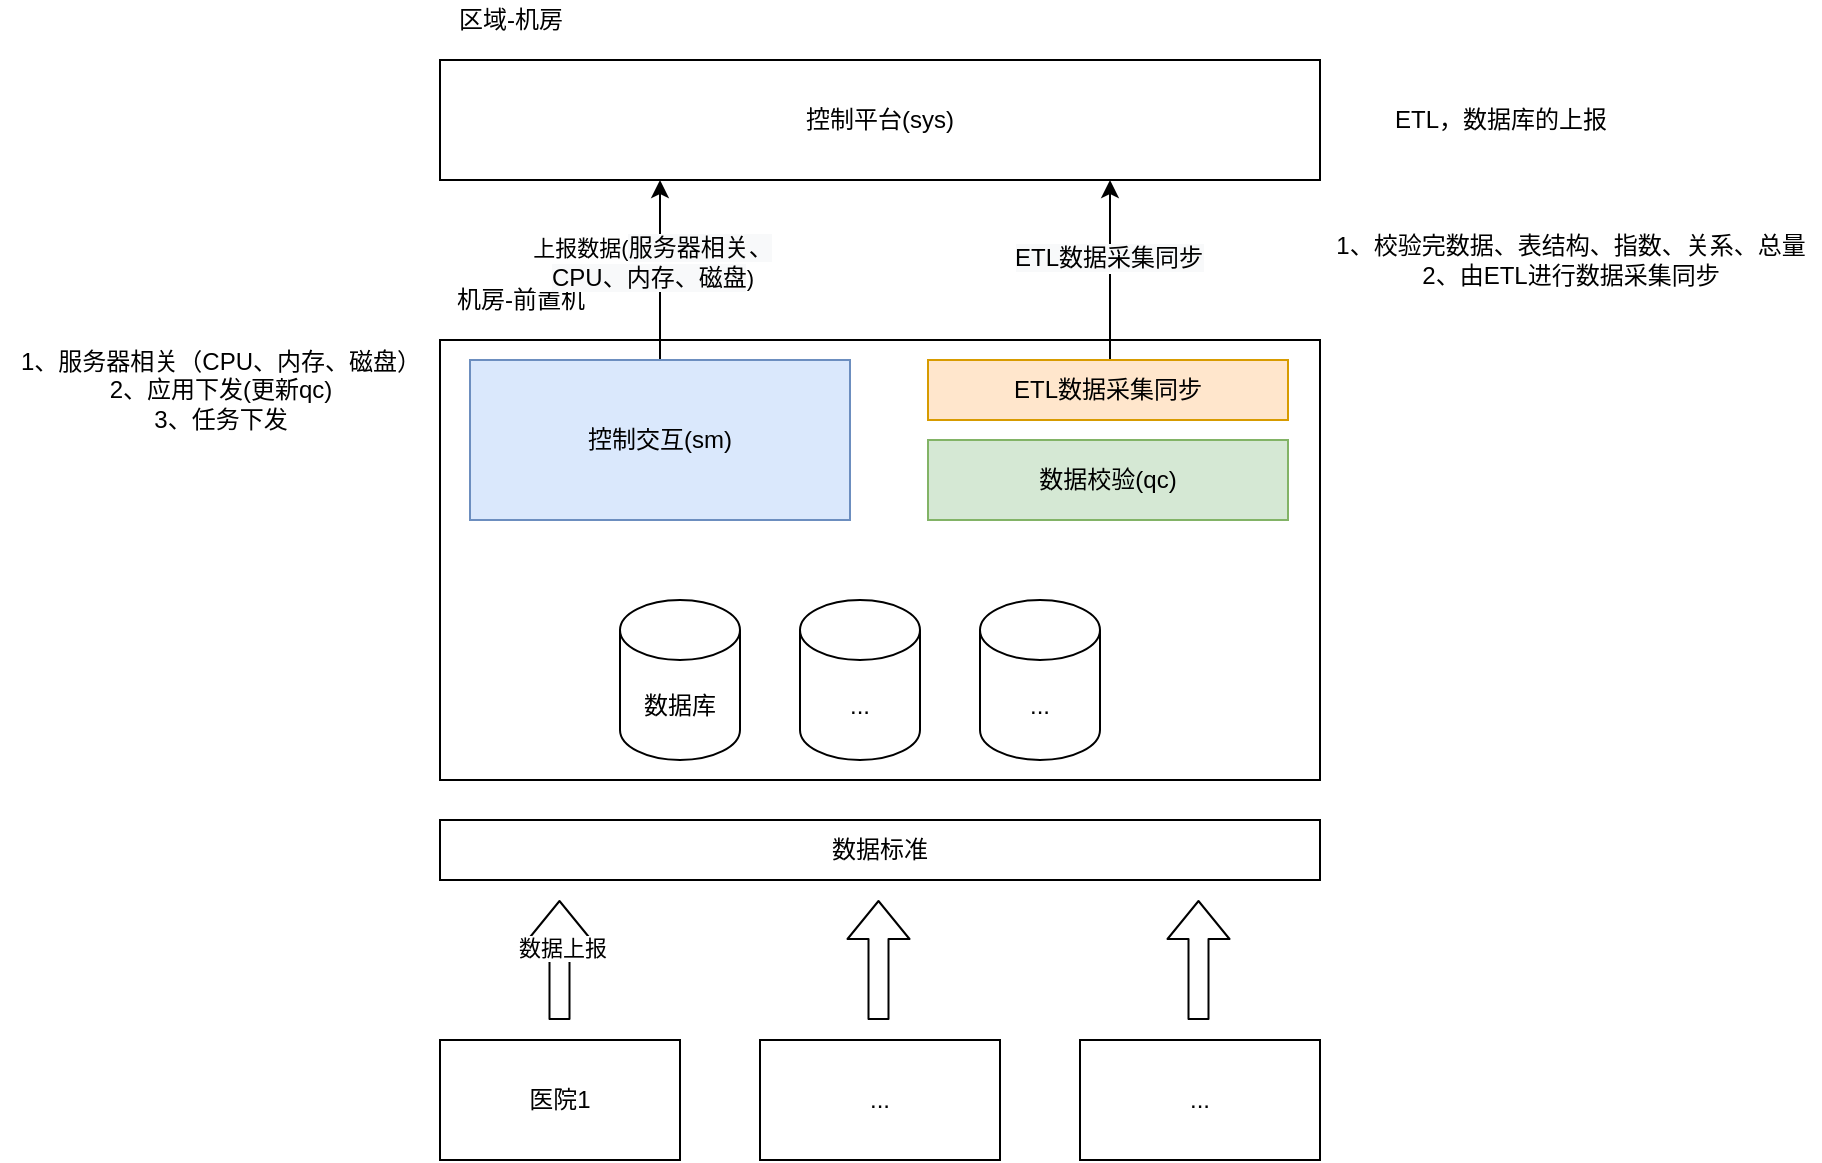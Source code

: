 <mxfile version="14.5.1" type="github">
  <diagram id="JC6YWZscYOxGdfwqXaaI" name="第 1 页">
    <mxGraphModel dx="1954" dy="771" grid="1" gridSize="10" guides="1" tooltips="1" connect="1" arrows="1" fold="1" page="1" pageScale="1" pageWidth="827" pageHeight="1169" math="0" shadow="0">
      <root>
        <mxCell id="0" />
        <mxCell id="1" parent="0" />
        <mxCell id="1J5CTIB7C7j0o6gfLWX4-8" value="" style="rounded=0;whiteSpace=wrap;html=1;" vertex="1" parent="1">
          <mxGeometry x="150" y="430" width="440" height="220" as="geometry" />
        </mxCell>
        <mxCell id="1J5CTIB7C7j0o6gfLWX4-48" style="edgeStyle=orthogonalEdgeStyle;rounded=0;orthogonalLoop=1;jettySize=auto;html=1;exitX=0.5;exitY=0;exitDx=0;exitDy=0;entryX=0.75;entryY=1;entryDx=0;entryDy=0;" edge="1" parent="1">
          <mxGeometry relative="1" as="geometry">
            <mxPoint x="489" y="460" as="sourcePoint" />
            <mxPoint x="485" y="350" as="targetPoint" />
            <Array as="points">
              <mxPoint x="485" y="460" />
            </Array>
          </mxGeometry>
        </mxCell>
        <mxCell id="1J5CTIB7C7j0o6gfLWX4-49" value="&lt;span style=&quot;font-size: 12px ; background-color: rgb(248 , 249 , 250)&quot;&gt;ETL数据采集同步&lt;/span&gt;" style="edgeLabel;html=1;align=center;verticalAlign=middle;resizable=0;points=[];" vertex="1" connectable="0" parent="1J5CTIB7C7j0o6gfLWX4-48">
          <mxGeometry x="0.314" y="1" relative="1" as="geometry">
            <mxPoint as="offset" />
          </mxGeometry>
        </mxCell>
        <mxCell id="1J5CTIB7C7j0o6gfLWX4-3" value="ETL数据采集同步" style="rounded=0;whiteSpace=wrap;html=1;fillColor=#ffe6cc;strokeColor=#d79b00;" vertex="1" parent="1">
          <mxGeometry x="394" y="440" width="180" height="30" as="geometry" />
        </mxCell>
        <mxCell id="1J5CTIB7C7j0o6gfLWX4-4" value="医院1" style="rounded=0;whiteSpace=wrap;html=1;" vertex="1" parent="1">
          <mxGeometry x="150" y="780" width="120" height="60" as="geometry" />
        </mxCell>
        <mxCell id="1J5CTIB7C7j0o6gfLWX4-6" value="..." style="rounded=0;whiteSpace=wrap;html=1;" vertex="1" parent="1">
          <mxGeometry x="310" y="780" width="120" height="60" as="geometry" />
        </mxCell>
        <mxCell id="1J5CTIB7C7j0o6gfLWX4-7" value="..." style="rounded=0;whiteSpace=wrap;html=1;" vertex="1" parent="1">
          <mxGeometry x="470" y="780" width="120" height="60" as="geometry" />
        </mxCell>
        <mxCell id="1J5CTIB7C7j0o6gfLWX4-9" value="机房-前置机" style="text;html=1;align=center;verticalAlign=middle;resizable=0;points=[];autosize=1;" vertex="1" parent="1">
          <mxGeometry x="150" y="400" width="80" height="20" as="geometry" />
        </mxCell>
        <mxCell id="1J5CTIB7C7j0o6gfLWX4-10" value="数据标准" style="rounded=0;whiteSpace=wrap;html=1;" vertex="1" parent="1">
          <mxGeometry x="150" y="670" width="440" height="30" as="geometry" />
        </mxCell>
        <mxCell id="1J5CTIB7C7j0o6gfLWX4-11" value="数据库" style="shape=cylinder3;whiteSpace=wrap;html=1;boundedLbl=1;backgroundOutline=1;size=15;" vertex="1" parent="1">
          <mxGeometry x="240" y="560" width="60" height="80" as="geometry" />
        </mxCell>
        <mxCell id="1J5CTIB7C7j0o6gfLWX4-12" value="..." style="shape=cylinder3;whiteSpace=wrap;html=1;boundedLbl=1;backgroundOutline=1;size=15;" vertex="1" parent="1">
          <mxGeometry x="330" y="560" width="60" height="80" as="geometry" />
        </mxCell>
        <mxCell id="1J5CTIB7C7j0o6gfLWX4-13" value="..." style="shape=cylinder3;whiteSpace=wrap;html=1;boundedLbl=1;backgroundOutline=1;size=15;" vertex="1" parent="1">
          <mxGeometry x="420" y="560" width="60" height="80" as="geometry" />
        </mxCell>
        <mxCell id="1J5CTIB7C7j0o6gfLWX4-50" style="edgeStyle=orthogonalEdgeStyle;rounded=0;orthogonalLoop=1;jettySize=auto;html=1;entryX=0.25;entryY=1;entryDx=0;entryDy=0;" edge="1" parent="1" source="1J5CTIB7C7j0o6gfLWX4-14" target="1J5CTIB7C7j0o6gfLWX4-33">
          <mxGeometry relative="1" as="geometry" />
        </mxCell>
        <mxCell id="1J5CTIB7C7j0o6gfLWX4-51" value="上报数据(&lt;span style=&quot;font-size: 12px ; background-color: rgb(248 , 249 , 250)&quot;&gt;服务器相关、&lt;br&gt;CPU、内存、磁盘&lt;/span&gt;)" style="edgeLabel;html=1;align=center;verticalAlign=middle;resizable=0;points=[];" vertex="1" connectable="0" parent="1J5CTIB7C7j0o6gfLWX4-50">
          <mxGeometry x="0.091" y="4" relative="1" as="geometry">
            <mxPoint as="offset" />
          </mxGeometry>
        </mxCell>
        <mxCell id="1J5CTIB7C7j0o6gfLWX4-14" value="控制交互(sm)" style="rounded=0;whiteSpace=wrap;html=1;fillColor=#dae8fc;strokeColor=#6c8ebf;" vertex="1" parent="1">
          <mxGeometry x="165" y="440" width="190" height="80" as="geometry" />
        </mxCell>
        <mxCell id="1J5CTIB7C7j0o6gfLWX4-15" value="" style="shape=flexArrow;endArrow=classic;html=1;" edge="1" parent="1">
          <mxGeometry width="50" height="50" relative="1" as="geometry">
            <mxPoint x="369.25" y="770" as="sourcePoint" />
            <mxPoint x="369.25" y="710" as="targetPoint" />
          </mxGeometry>
        </mxCell>
        <mxCell id="1J5CTIB7C7j0o6gfLWX4-18" value="" style="shape=flexArrow;endArrow=classic;html=1;" edge="1" parent="1">
          <mxGeometry width="50" height="50" relative="1" as="geometry">
            <mxPoint x="529.25" y="770" as="sourcePoint" />
            <mxPoint x="529.25" y="710" as="targetPoint" />
          </mxGeometry>
        </mxCell>
        <mxCell id="1J5CTIB7C7j0o6gfLWX4-22" value="" style="shape=flexArrow;endArrow=classic;html=1;" edge="1" parent="1">
          <mxGeometry width="50" height="50" relative="1" as="geometry">
            <mxPoint x="209.75" y="770" as="sourcePoint" />
            <mxPoint x="209.75" y="710" as="targetPoint" />
          </mxGeometry>
        </mxCell>
        <mxCell id="1J5CTIB7C7j0o6gfLWX4-23" value="数据上报" style="edgeLabel;html=1;align=center;verticalAlign=middle;resizable=0;points=[];" vertex="1" connectable="0" parent="1J5CTIB7C7j0o6gfLWX4-22">
          <mxGeometry x="0.2" y="-7" relative="1" as="geometry">
            <mxPoint x="-6.5" as="offset" />
          </mxGeometry>
        </mxCell>
        <mxCell id="1J5CTIB7C7j0o6gfLWX4-33" value="&lt;span&gt;控制平台(sys)&lt;/span&gt;" style="rounded=0;whiteSpace=wrap;html=1;" vertex="1" parent="1">
          <mxGeometry x="150" y="290" width="440" height="60" as="geometry" />
        </mxCell>
        <mxCell id="1J5CTIB7C7j0o6gfLWX4-42" value="ETL，数据库的上报" style="text;html=1;align=center;verticalAlign=middle;resizable=0;points=[];autosize=1;" vertex="1" parent="1">
          <mxGeometry x="620" y="310" width="120" height="20" as="geometry" />
        </mxCell>
        <mxCell id="1J5CTIB7C7j0o6gfLWX4-43" value="1、校验完数据、表结构、指数、关系、总量&lt;br&gt;2、由ETL进行数据采集同步" style="text;html=1;align=center;verticalAlign=middle;resizable=0;points=[];autosize=1;" vertex="1" parent="1">
          <mxGeometry x="590" y="375" width="250" height="30" as="geometry" />
        </mxCell>
        <mxCell id="1J5CTIB7C7j0o6gfLWX4-44" value="1、服务器相关（CPU、内存、磁盘）&lt;br&gt;2、应用下发(更新qc)&lt;br&gt;3、任务下发" style="text;html=1;align=center;verticalAlign=middle;resizable=0;points=[];autosize=1;" vertex="1" parent="1">
          <mxGeometry x="-70" y="430" width="220" height="50" as="geometry" />
        </mxCell>
        <mxCell id="1J5CTIB7C7j0o6gfLWX4-46" value="区域-机房" style="text;html=1;align=center;verticalAlign=middle;resizable=0;points=[];autosize=1;" vertex="1" parent="1">
          <mxGeometry x="150" y="260" width="70" height="20" as="geometry" />
        </mxCell>
        <mxCell id="1J5CTIB7C7j0o6gfLWX4-52" value="数据校验(qc)" style="rounded=0;whiteSpace=wrap;html=1;fillColor=#d5e8d4;strokeColor=#82b366;" vertex="1" parent="1">
          <mxGeometry x="394" y="480" width="180" height="40" as="geometry" />
        </mxCell>
      </root>
    </mxGraphModel>
  </diagram>
</mxfile>
